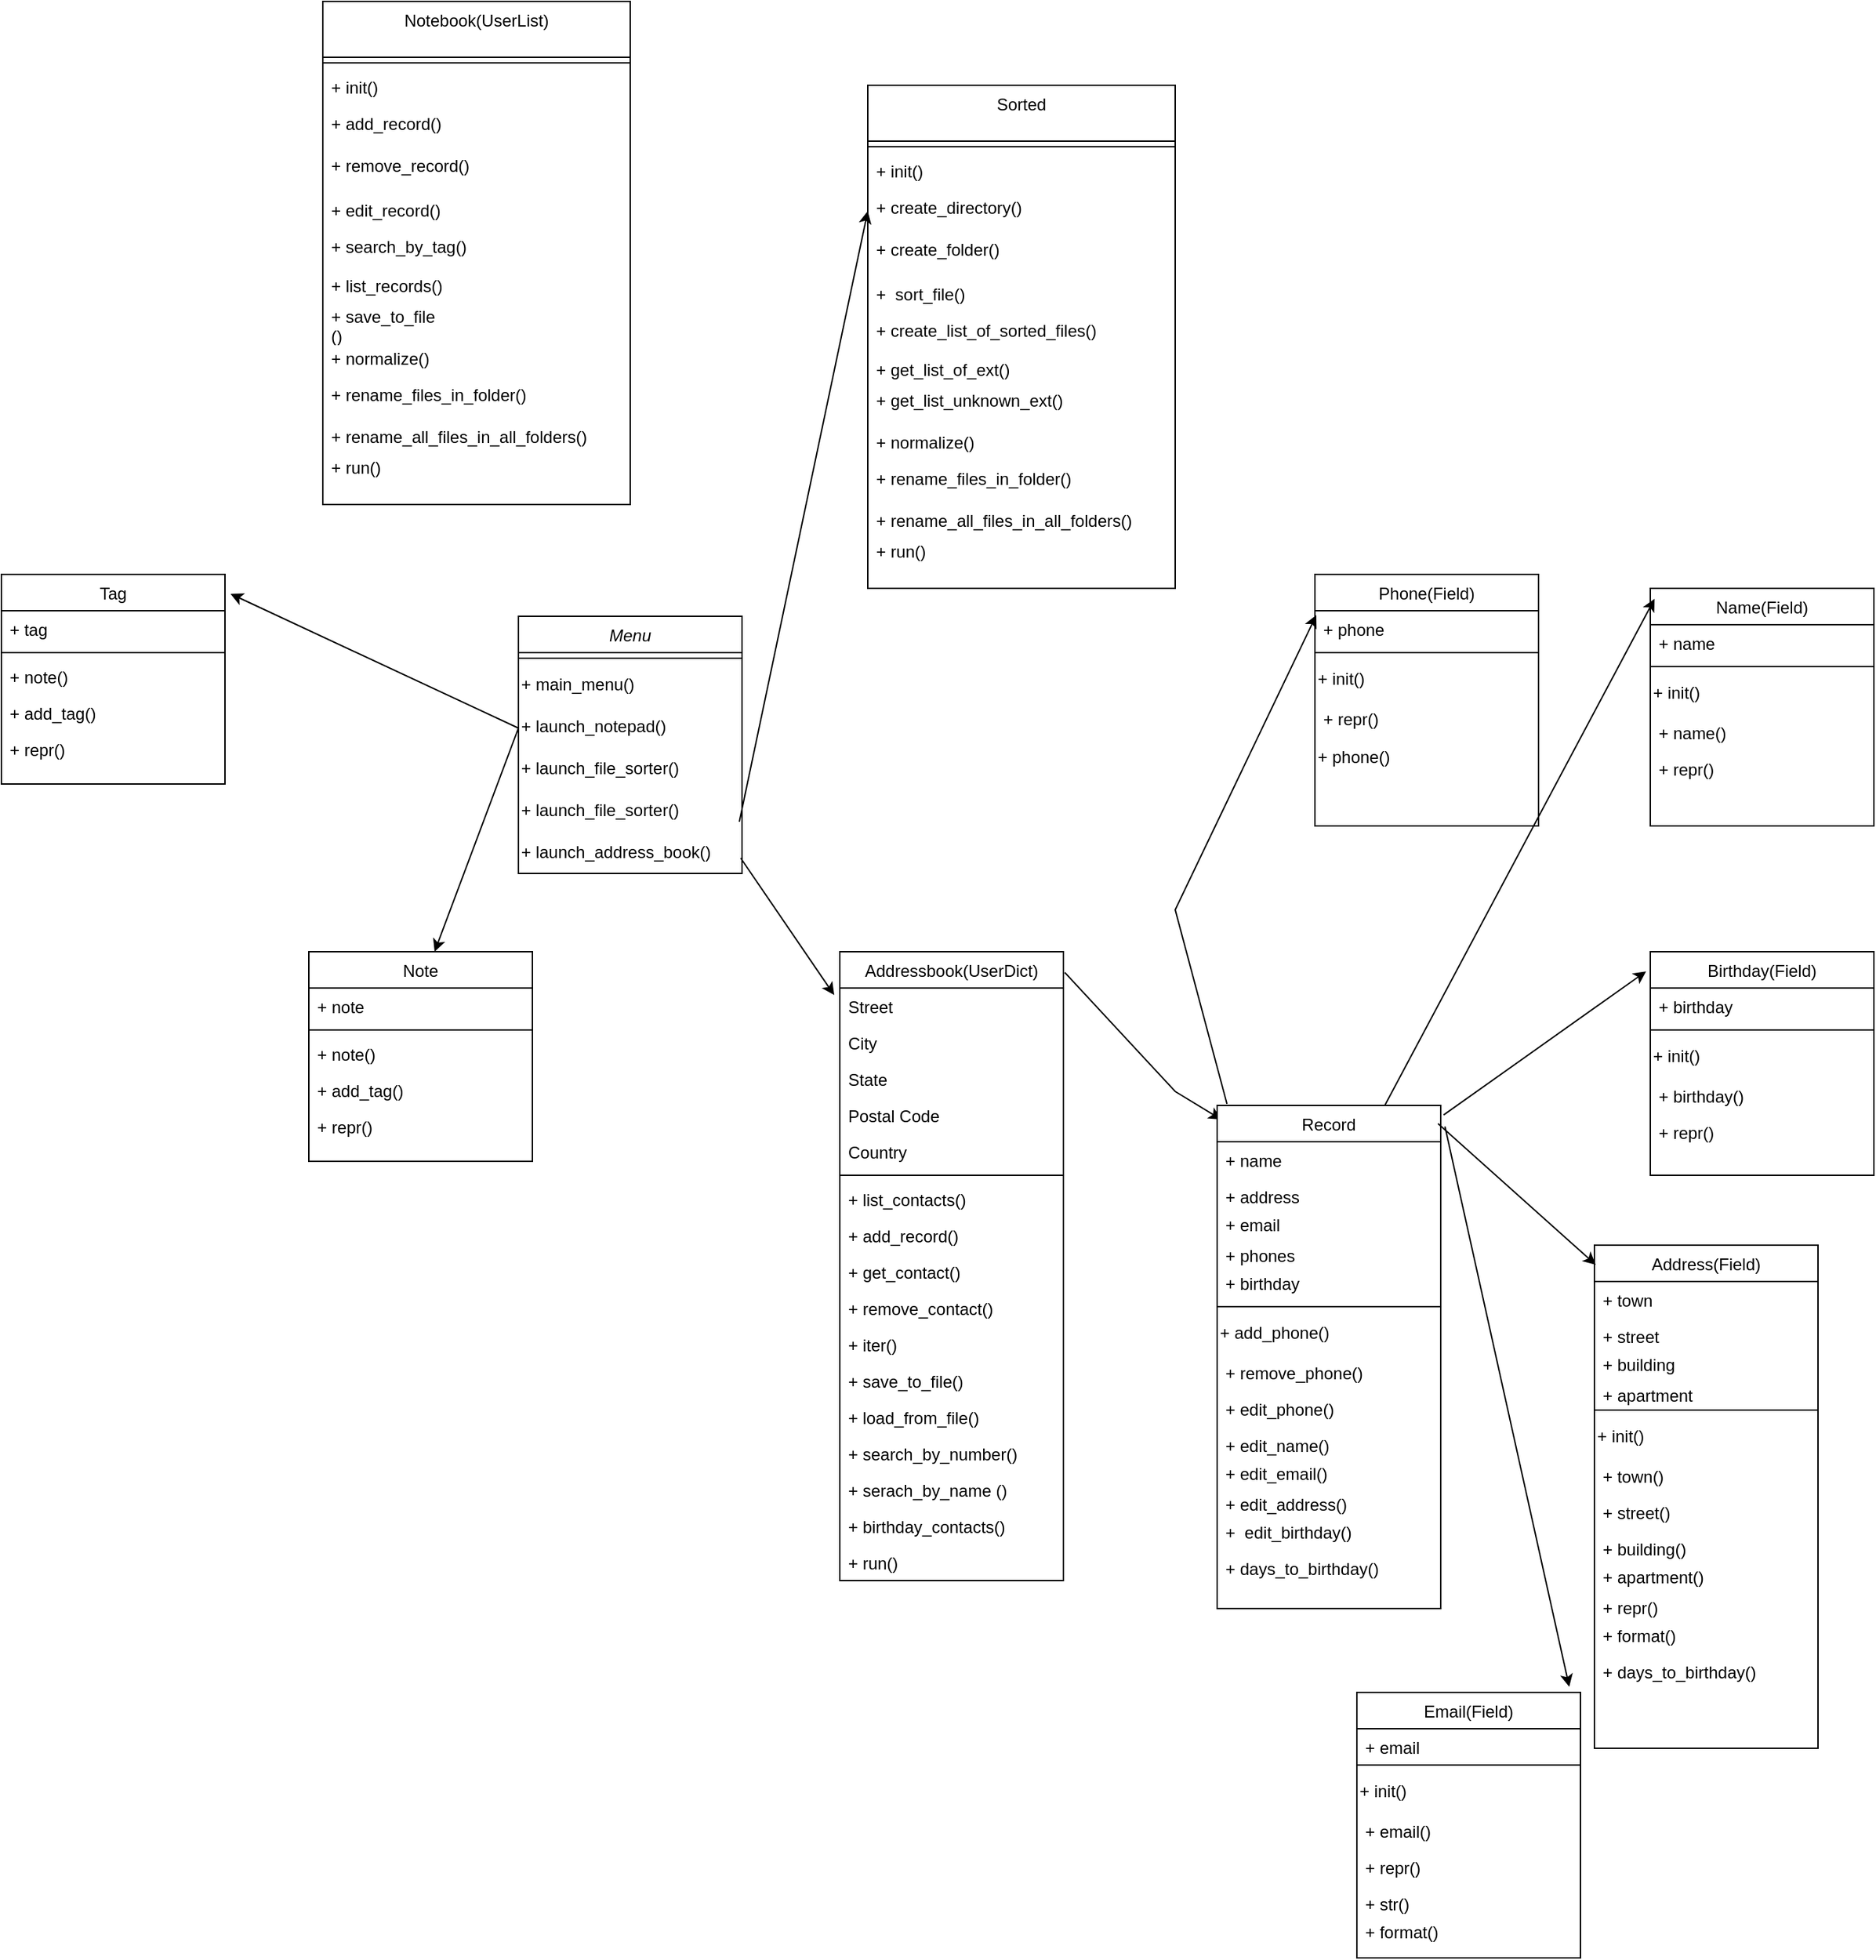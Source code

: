 <mxfile version="22.1.4" type="github">
  <diagram id="C5RBs43oDa-KdzZeNtuy" name="Page-1">
    <mxGraphModel dx="2603" dy="827" grid="1" gridSize="10" guides="1" tooltips="1" connect="1" arrows="1" fold="1" page="1" pageScale="1" pageWidth="1169" pageHeight="1654" math="0" shadow="0">
      <root>
        <mxCell id="WIyWlLk6GJQsqaUBKTNV-0" />
        <mxCell id="WIyWlLk6GJQsqaUBKTNV-1" parent="WIyWlLk6GJQsqaUBKTNV-0" />
        <mxCell id="zkfFHV4jXpPFQw0GAbJ--0" value="Menu" style="swimlane;fontStyle=2;align=center;verticalAlign=top;childLayout=stackLayout;horizontal=1;startSize=26;horizontalStack=0;resizeParent=1;resizeLast=0;collapsible=1;marginBottom=0;rounded=0;shadow=0;strokeWidth=1;" parent="WIyWlLk6GJQsqaUBKTNV-1" vertex="1">
          <mxGeometry x="-490" y="450" width="160" height="184" as="geometry">
            <mxRectangle x="230" y="140" width="160" height="26" as="alternateBounds" />
          </mxGeometry>
        </mxCell>
        <mxCell id="zkfFHV4jXpPFQw0GAbJ--4" value="" style="line;html=1;strokeWidth=1;align=left;verticalAlign=middle;spacingTop=-1;spacingLeft=3;spacingRight=3;rotatable=0;labelPosition=right;points=[];portConstraint=eastwest;" parent="zkfFHV4jXpPFQw0GAbJ--0" vertex="1">
          <mxGeometry y="26" width="160" height="8" as="geometry" />
        </mxCell>
        <mxCell id="Uabi-TmTKqP2fMyp2ywP-6" value="+ main_menu()" style="text;html=1;align=left;verticalAlign=middle;resizable=0;points=[];autosize=1;strokeColor=none;fillColor=none;" vertex="1" parent="zkfFHV4jXpPFQw0GAbJ--0">
          <mxGeometry y="34" width="160" height="30" as="geometry" />
        </mxCell>
        <mxCell id="Uabi-TmTKqP2fMyp2ywP-8" value="+ launch_notepad()" style="text;html=1;align=left;verticalAlign=middle;resizable=0;points=[];autosize=1;strokeColor=none;fillColor=none;" vertex="1" parent="zkfFHV4jXpPFQw0GAbJ--0">
          <mxGeometry y="64" width="160" height="30" as="geometry" />
        </mxCell>
        <mxCell id="Uabi-TmTKqP2fMyp2ywP-166" value="+ launch_file_sorter()" style="text;html=1;align=left;verticalAlign=middle;resizable=0;points=[];autosize=1;strokeColor=none;fillColor=none;" vertex="1" parent="zkfFHV4jXpPFQw0GAbJ--0">
          <mxGeometry y="94" width="160" height="30" as="geometry" />
        </mxCell>
        <mxCell id="Uabi-TmTKqP2fMyp2ywP-11" value="+ launch_file_sorter()" style="text;html=1;align=left;verticalAlign=middle;resizable=0;points=[];autosize=1;strokeColor=none;fillColor=none;" vertex="1" parent="zkfFHV4jXpPFQw0GAbJ--0">
          <mxGeometry y="124" width="160" height="30" as="geometry" />
        </mxCell>
        <mxCell id="Uabi-TmTKqP2fMyp2ywP-7" value="+ launch_address_book()" style="text;html=1;align=left;verticalAlign=middle;resizable=0;points=[];autosize=1;strokeColor=none;fillColor=none;" vertex="1" parent="zkfFHV4jXpPFQw0GAbJ--0">
          <mxGeometry y="154" width="160" height="30" as="geometry" />
        </mxCell>
        <mxCell id="zkfFHV4jXpPFQw0GAbJ--6" value="Note" style="swimlane;fontStyle=0;align=center;verticalAlign=top;childLayout=stackLayout;horizontal=1;startSize=26;horizontalStack=0;resizeParent=1;resizeLast=0;collapsible=1;marginBottom=0;rounded=0;shadow=0;strokeWidth=1;" parent="WIyWlLk6GJQsqaUBKTNV-1" vertex="1">
          <mxGeometry x="-640" y="690" width="160" height="150" as="geometry">
            <mxRectangle x="130" y="380" width="160" height="26" as="alternateBounds" />
          </mxGeometry>
        </mxCell>
        <mxCell id="zkfFHV4jXpPFQw0GAbJ--7" value="+ note" style="text;align=left;verticalAlign=top;spacingLeft=4;spacingRight=4;overflow=hidden;rotatable=0;points=[[0,0.5],[1,0.5]];portConstraint=eastwest;" parent="zkfFHV4jXpPFQw0GAbJ--6" vertex="1">
          <mxGeometry y="26" width="160" height="26" as="geometry" />
        </mxCell>
        <mxCell id="zkfFHV4jXpPFQw0GAbJ--9" value="" style="line;html=1;strokeWidth=1;align=left;verticalAlign=middle;spacingTop=-1;spacingLeft=3;spacingRight=3;rotatable=0;labelPosition=right;points=[];portConstraint=eastwest;" parent="zkfFHV4jXpPFQw0GAbJ--6" vertex="1">
          <mxGeometry y="52" width="160" height="8" as="geometry" />
        </mxCell>
        <mxCell id="zkfFHV4jXpPFQw0GAbJ--10" value="+ note()" style="text;align=left;verticalAlign=top;spacingLeft=4;spacingRight=4;overflow=hidden;rotatable=0;points=[[0,0.5],[1,0.5]];portConstraint=eastwest;fontStyle=0" parent="zkfFHV4jXpPFQw0GAbJ--6" vertex="1">
          <mxGeometry y="60" width="160" height="26" as="geometry" />
        </mxCell>
        <mxCell id="zkfFHV4jXpPFQw0GAbJ--11" value="+ add_tag()" style="text;align=left;verticalAlign=top;spacingLeft=4;spacingRight=4;overflow=hidden;rotatable=0;points=[[0,0.5],[1,0.5]];portConstraint=eastwest;" parent="zkfFHV4jXpPFQw0GAbJ--6" vertex="1">
          <mxGeometry y="86" width="160" height="26" as="geometry" />
        </mxCell>
        <mxCell id="Uabi-TmTKqP2fMyp2ywP-159" value="+ repr()" style="text;align=left;verticalAlign=top;spacingLeft=4;spacingRight=4;overflow=hidden;rotatable=0;points=[[0,0.5],[1,0.5]];portConstraint=eastwest;" vertex="1" parent="zkfFHV4jXpPFQw0GAbJ--6">
          <mxGeometry y="112" width="160" height="26" as="geometry" />
        </mxCell>
        <mxCell id="zkfFHV4jXpPFQw0GAbJ--13" value="Sorted" style="swimlane;fontStyle=0;align=center;verticalAlign=top;childLayout=stackLayout;horizontal=1;startSize=40;horizontalStack=0;resizeParent=1;resizeLast=0;collapsible=1;marginBottom=0;rounded=0;shadow=0;strokeWidth=1;" parent="WIyWlLk6GJQsqaUBKTNV-1" vertex="1">
          <mxGeometry x="-240" y="70" width="220" height="360" as="geometry">
            <mxRectangle x="340" y="380" width="170" height="26" as="alternateBounds" />
          </mxGeometry>
        </mxCell>
        <mxCell id="zkfFHV4jXpPFQw0GAbJ--15" value="" style="line;html=1;strokeWidth=1;align=left;verticalAlign=middle;spacingTop=-1;spacingLeft=3;spacingRight=3;rotatable=0;labelPosition=right;points=[];portConstraint=eastwest;" parent="zkfFHV4jXpPFQw0GAbJ--13" vertex="1">
          <mxGeometry y="40" width="220" height="8" as="geometry" />
        </mxCell>
        <mxCell id="Uabi-TmTKqP2fMyp2ywP-143" value="+ init()" style="text;align=left;verticalAlign=top;spacingLeft=4;spacingRight=4;overflow=hidden;rotatable=0;points=[[0,0.5],[1,0.5]];portConstraint=eastwest;" vertex="1" parent="zkfFHV4jXpPFQw0GAbJ--13">
          <mxGeometry y="48" width="220" height="26" as="geometry" />
        </mxCell>
        <mxCell id="Uabi-TmTKqP2fMyp2ywP-145" value="+ create_directory()" style="text;align=left;verticalAlign=top;spacingLeft=4;spacingRight=4;overflow=hidden;rotatable=0;points=[[0,0.5],[1,0.5]];portConstraint=eastwest;fontStyle=0" vertex="1" parent="zkfFHV4jXpPFQw0GAbJ--13">
          <mxGeometry y="74" width="220" height="30" as="geometry" />
        </mxCell>
        <mxCell id="Uabi-TmTKqP2fMyp2ywP-149" value="+ create_folder()&#xa;" style="text;align=left;verticalAlign=top;spacingLeft=4;spacingRight=4;overflow=hidden;rotatable=0;points=[[0,0.5],[1,0.5]];portConstraint=eastwest;rounded=0;shadow=0;html=0;" vertex="1" parent="zkfFHV4jXpPFQw0GAbJ--13">
          <mxGeometry y="104" width="220" height="32" as="geometry" />
        </mxCell>
        <mxCell id="Uabi-TmTKqP2fMyp2ywP-148" value="+  sort_file()" style="text;align=left;verticalAlign=top;spacingLeft=4;spacingRight=4;overflow=hidden;rotatable=0;points=[[0,0.5],[1,0.5]];portConstraint=eastwest;" vertex="1" parent="zkfFHV4jXpPFQw0GAbJ--13">
          <mxGeometry y="136" width="220" height="26" as="geometry" />
        </mxCell>
        <mxCell id="Uabi-TmTKqP2fMyp2ywP-147" value="+ create_list_of_sorted_files()" style="text;align=left;verticalAlign=top;spacingLeft=4;spacingRight=4;overflow=hidden;rotatable=0;points=[[0,0.5],[1,0.5]];portConstraint=eastwest;rounded=0;shadow=0;html=0;" vertex="1" parent="zkfFHV4jXpPFQw0GAbJ--13">
          <mxGeometry y="162" width="220" height="28" as="geometry" />
        </mxCell>
        <mxCell id="Uabi-TmTKqP2fMyp2ywP-146" value="+ get_list_of_ext()" style="text;align=left;verticalAlign=top;spacingLeft=4;spacingRight=4;overflow=hidden;rotatable=0;points=[[0,0.5],[1,0.5]];portConstraint=eastwest;fontStyle=0" vertex="1" parent="zkfFHV4jXpPFQw0GAbJ--13">
          <mxGeometry y="190" width="220" height="22" as="geometry" />
        </mxCell>
        <mxCell id="Uabi-TmTKqP2fMyp2ywP-144" value="+ get_list_unknown_ext()" style="text;align=left;verticalAlign=top;spacingLeft=4;spacingRight=4;overflow=hidden;rotatable=0;points=[[0,0.5],[1,0.5]];portConstraint=eastwest;fontStyle=0" vertex="1" parent="zkfFHV4jXpPFQw0GAbJ--13">
          <mxGeometry y="212" width="220" height="30" as="geometry" />
        </mxCell>
        <mxCell id="Uabi-TmTKqP2fMyp2ywP-152" value="+ normalize()" style="text;align=left;verticalAlign=top;spacingLeft=4;spacingRight=4;overflow=hidden;rotatable=0;points=[[0,0.5],[1,0.5]];portConstraint=eastwest;" vertex="1" parent="zkfFHV4jXpPFQw0GAbJ--13">
          <mxGeometry y="242" width="220" height="26" as="geometry" />
        </mxCell>
        <mxCell id="Uabi-TmTKqP2fMyp2ywP-153" value="+ rename_files_in_folder()" style="text;align=left;verticalAlign=top;spacingLeft=4;spacingRight=4;overflow=hidden;rotatable=0;points=[[0,0.5],[1,0.5]];portConstraint=eastwest;fontStyle=0" vertex="1" parent="zkfFHV4jXpPFQw0GAbJ--13">
          <mxGeometry y="268" width="220" height="30" as="geometry" />
        </mxCell>
        <mxCell id="Uabi-TmTKqP2fMyp2ywP-157" value="+ rename_all_files_in_all_folders()" style="text;align=left;verticalAlign=top;spacingLeft=4;spacingRight=4;overflow=hidden;rotatable=0;points=[[0,0.5],[1,0.5]];portConstraint=eastwest;fontStyle=0" vertex="1" parent="zkfFHV4jXpPFQw0GAbJ--13">
          <mxGeometry y="298" width="220" height="22" as="geometry" />
        </mxCell>
        <mxCell id="Uabi-TmTKqP2fMyp2ywP-156" value="+ run()" style="text;align=left;verticalAlign=top;spacingLeft=4;spacingRight=4;overflow=hidden;rotatable=0;points=[[0,0.5],[1,0.5]];portConstraint=eastwest;rounded=0;shadow=0;html=0;" vertex="1" parent="zkfFHV4jXpPFQw0GAbJ--13">
          <mxGeometry y="320" width="220" height="32" as="geometry" />
        </mxCell>
        <mxCell id="zkfFHV4jXpPFQw0GAbJ--17" value="Addressbook(UserDict)" style="swimlane;fontStyle=0;align=center;verticalAlign=top;childLayout=stackLayout;horizontal=1;startSize=26;horizontalStack=0;resizeParent=1;resizeLast=0;collapsible=1;marginBottom=0;rounded=0;shadow=0;strokeWidth=1;" parent="WIyWlLk6GJQsqaUBKTNV-1" vertex="1">
          <mxGeometry x="-260" y="690" width="160" height="450" as="geometry">
            <mxRectangle x="550" y="140" width="160" height="26" as="alternateBounds" />
          </mxGeometry>
        </mxCell>
        <mxCell id="zkfFHV4jXpPFQw0GAbJ--18" value="Street" style="text;align=left;verticalAlign=top;spacingLeft=4;spacingRight=4;overflow=hidden;rotatable=0;points=[[0,0.5],[1,0.5]];portConstraint=eastwest;" parent="zkfFHV4jXpPFQw0GAbJ--17" vertex="1">
          <mxGeometry y="26" width="160" height="26" as="geometry" />
        </mxCell>
        <mxCell id="zkfFHV4jXpPFQw0GAbJ--19" value="City" style="text;align=left;verticalAlign=top;spacingLeft=4;spacingRight=4;overflow=hidden;rotatable=0;points=[[0,0.5],[1,0.5]];portConstraint=eastwest;rounded=0;shadow=0;html=0;" parent="zkfFHV4jXpPFQw0GAbJ--17" vertex="1">
          <mxGeometry y="52" width="160" height="26" as="geometry" />
        </mxCell>
        <mxCell id="zkfFHV4jXpPFQw0GAbJ--20" value="State" style="text;align=left;verticalAlign=top;spacingLeft=4;spacingRight=4;overflow=hidden;rotatable=0;points=[[0,0.5],[1,0.5]];portConstraint=eastwest;rounded=0;shadow=0;html=0;" parent="zkfFHV4jXpPFQw0GAbJ--17" vertex="1">
          <mxGeometry y="78" width="160" height="26" as="geometry" />
        </mxCell>
        <mxCell id="zkfFHV4jXpPFQw0GAbJ--21" value="Postal Code" style="text;align=left;verticalAlign=top;spacingLeft=4;spacingRight=4;overflow=hidden;rotatable=0;points=[[0,0.5],[1,0.5]];portConstraint=eastwest;rounded=0;shadow=0;html=0;" parent="zkfFHV4jXpPFQw0GAbJ--17" vertex="1">
          <mxGeometry y="104" width="160" height="26" as="geometry" />
        </mxCell>
        <mxCell id="zkfFHV4jXpPFQw0GAbJ--22" value="Country" style="text;align=left;verticalAlign=top;spacingLeft=4;spacingRight=4;overflow=hidden;rotatable=0;points=[[0,0.5],[1,0.5]];portConstraint=eastwest;rounded=0;shadow=0;html=0;" parent="zkfFHV4jXpPFQw0GAbJ--17" vertex="1">
          <mxGeometry y="130" width="160" height="26" as="geometry" />
        </mxCell>
        <mxCell id="zkfFHV4jXpPFQw0GAbJ--23" value="" style="line;html=1;strokeWidth=1;align=left;verticalAlign=middle;spacingTop=-1;spacingLeft=3;spacingRight=3;rotatable=0;labelPosition=right;points=[];portConstraint=eastwest;" parent="zkfFHV4jXpPFQw0GAbJ--17" vertex="1">
          <mxGeometry y="156" width="160" height="8" as="geometry" />
        </mxCell>
        <mxCell id="zkfFHV4jXpPFQw0GAbJ--24" value="+ list_contacts()" style="text;align=left;verticalAlign=top;spacingLeft=4;spacingRight=4;overflow=hidden;rotatable=0;points=[[0,0.5],[1,0.5]];portConstraint=eastwest;" parent="zkfFHV4jXpPFQw0GAbJ--17" vertex="1">
          <mxGeometry y="164" width="160" height="26" as="geometry" />
        </mxCell>
        <mxCell id="zkfFHV4jXpPFQw0GAbJ--25" value="+ add_record()" style="text;align=left;verticalAlign=top;spacingLeft=4;spacingRight=4;overflow=hidden;rotatable=0;points=[[0,0.5],[1,0.5]];portConstraint=eastwest;" parent="zkfFHV4jXpPFQw0GAbJ--17" vertex="1">
          <mxGeometry y="190" width="160" height="26" as="geometry" />
        </mxCell>
        <mxCell id="Uabi-TmTKqP2fMyp2ywP-50" value="+ get_contact()" style="text;align=left;verticalAlign=top;spacingLeft=4;spacingRight=4;overflow=hidden;rotatable=0;points=[[0,0.5],[1,0.5]];portConstraint=eastwest;rounded=0;shadow=0;html=0;" vertex="1" parent="zkfFHV4jXpPFQw0GAbJ--17">
          <mxGeometry y="216" width="160" height="26" as="geometry" />
        </mxCell>
        <mxCell id="Uabi-TmTKqP2fMyp2ywP-51" value="+ remove_contact()" style="text;align=left;verticalAlign=top;spacingLeft=4;spacingRight=4;overflow=hidden;rotatable=0;points=[[0,0.5],[1,0.5]];portConstraint=eastwest;rounded=0;shadow=0;html=0;" vertex="1" parent="zkfFHV4jXpPFQw0GAbJ--17">
          <mxGeometry y="242" width="160" height="26" as="geometry" />
        </mxCell>
        <mxCell id="Uabi-TmTKqP2fMyp2ywP-53" value="+ iter()" style="text;align=left;verticalAlign=top;spacingLeft=4;spacingRight=4;overflow=hidden;rotatable=0;points=[[0,0.5],[1,0.5]];portConstraint=eastwest;rounded=0;shadow=0;html=0;" vertex="1" parent="zkfFHV4jXpPFQw0GAbJ--17">
          <mxGeometry y="268" width="160" height="26" as="geometry" />
        </mxCell>
        <mxCell id="Uabi-TmTKqP2fMyp2ywP-52" value="+ save_to_file()" style="text;align=left;verticalAlign=top;spacingLeft=4;spacingRight=4;overflow=hidden;rotatable=0;points=[[0,0.5],[1,0.5]];portConstraint=eastwest;rounded=0;shadow=0;html=0;" vertex="1" parent="zkfFHV4jXpPFQw0GAbJ--17">
          <mxGeometry y="294" width="160" height="26" as="geometry" />
        </mxCell>
        <mxCell id="Uabi-TmTKqP2fMyp2ywP-54" value="+ load_from_file()" style="text;align=left;verticalAlign=top;spacingLeft=4;spacingRight=4;overflow=hidden;rotatable=0;points=[[0,0.5],[1,0.5]];portConstraint=eastwest;" vertex="1" parent="zkfFHV4jXpPFQw0GAbJ--17">
          <mxGeometry y="320" width="160" height="26" as="geometry" />
        </mxCell>
        <mxCell id="Uabi-TmTKqP2fMyp2ywP-59" value="+ search_by_number()" style="text;align=left;verticalAlign=top;spacingLeft=4;spacingRight=4;overflow=hidden;rotatable=0;points=[[0,0.5],[1,0.5]];portConstraint=eastwest;rounded=0;shadow=0;html=0;" vertex="1" parent="zkfFHV4jXpPFQw0GAbJ--17">
          <mxGeometry y="346" width="160" height="26" as="geometry" />
        </mxCell>
        <mxCell id="Uabi-TmTKqP2fMyp2ywP-58" value="+ serach_by_name ()" style="text;align=left;verticalAlign=top;spacingLeft=4;spacingRight=4;overflow=hidden;rotatable=0;points=[[0,0.5],[1,0.5]];portConstraint=eastwest;rounded=0;shadow=0;html=0;" vertex="1" parent="zkfFHV4jXpPFQw0GAbJ--17">
          <mxGeometry y="372" width="160" height="26" as="geometry" />
        </mxCell>
        <mxCell id="Uabi-TmTKqP2fMyp2ywP-57" value="+ birthday_contacts()" style="text;align=left;verticalAlign=top;spacingLeft=4;spacingRight=4;overflow=hidden;rotatable=0;points=[[0,0.5],[1,0.5]];portConstraint=eastwest;rounded=0;shadow=0;html=0;" vertex="1" parent="zkfFHV4jXpPFQw0GAbJ--17">
          <mxGeometry y="398" width="160" height="26" as="geometry" />
        </mxCell>
        <mxCell id="Uabi-TmTKqP2fMyp2ywP-56" value="+ run()" style="text;align=left;verticalAlign=top;spacingLeft=4;spacingRight=4;overflow=hidden;rotatable=0;points=[[0,0.5],[1,0.5]];portConstraint=eastwest;rounded=0;shadow=0;html=0;" vertex="1" parent="zkfFHV4jXpPFQw0GAbJ--17">
          <mxGeometry y="424" width="160" height="26" as="geometry" />
        </mxCell>
        <mxCell id="Uabi-TmTKqP2fMyp2ywP-1" value="" style="endArrow=classic;html=1;rounded=0;entryX=0.25;entryY=0;entryDx=0;entryDy=0;" edge="1" parent="WIyWlLk6GJQsqaUBKTNV-1">
          <mxGeometry width="50" height="50" relative="1" as="geometry">
            <mxPoint x="-490" y="530" as="sourcePoint" />
            <mxPoint x="-550" y="690" as="targetPoint" />
          </mxGeometry>
        </mxCell>
        <mxCell id="Uabi-TmTKqP2fMyp2ywP-3" value="" style="endArrow=classic;html=1;rounded=0;entryX=0;entryY=0.25;entryDx=0;entryDy=0;exitX=0.988;exitY=0.767;exitDx=0;exitDy=0;exitPerimeter=0;" edge="1" parent="WIyWlLk6GJQsqaUBKTNV-1" source="Uabi-TmTKqP2fMyp2ywP-11" target="zkfFHV4jXpPFQw0GAbJ--13">
          <mxGeometry width="50" height="50" relative="1" as="geometry">
            <mxPoint x="-220" y="700" as="sourcePoint" />
            <mxPoint x="-130" y="810" as="targetPoint" />
          </mxGeometry>
        </mxCell>
        <mxCell id="Uabi-TmTKqP2fMyp2ywP-4" value="" style="endArrow=classic;html=1;rounded=0;entryX=-0.025;entryY=0.069;entryDx=0;entryDy=0;entryPerimeter=0;exitX=0.994;exitY=0.633;exitDx=0;exitDy=0;exitPerimeter=0;" edge="1" parent="WIyWlLk6GJQsqaUBKTNV-1" source="Uabi-TmTKqP2fMyp2ywP-7" target="zkfFHV4jXpPFQw0GAbJ--17">
          <mxGeometry width="50" height="50" relative="1" as="geometry">
            <mxPoint x="-340" y="530" as="sourcePoint" />
            <mxPoint x="-60" y="611" as="targetPoint" />
          </mxGeometry>
        </mxCell>
        <mxCell id="Uabi-TmTKqP2fMyp2ywP-12" value="" style="endArrow=classic;html=1;rounded=0;exitX=1.006;exitY=0.033;exitDx=0;exitDy=0;exitPerimeter=0;entryX=0.019;entryY=0.028;entryDx=0;entryDy=0;entryPerimeter=0;" edge="1" parent="WIyWlLk6GJQsqaUBKTNV-1" source="zkfFHV4jXpPFQw0GAbJ--17" target="Uabi-TmTKqP2fMyp2ywP-13">
          <mxGeometry width="50" height="50" relative="1" as="geometry">
            <mxPoint x="-100" y="810" as="sourcePoint" />
            <mxPoint x="-10" y="810" as="targetPoint" />
            <Array as="points">
              <mxPoint x="-20" y="790" />
            </Array>
          </mxGeometry>
        </mxCell>
        <mxCell id="Uabi-TmTKqP2fMyp2ywP-13" value="Record" style="swimlane;fontStyle=0;align=center;verticalAlign=top;childLayout=stackLayout;horizontal=1;startSize=26;horizontalStack=0;resizeParent=1;resizeLast=0;collapsible=1;marginBottom=0;rounded=0;shadow=0;strokeWidth=1;" vertex="1" parent="WIyWlLk6GJQsqaUBKTNV-1">
          <mxGeometry x="10" y="800" width="160" height="360" as="geometry">
            <mxRectangle x="130" y="380" width="160" height="26" as="alternateBounds" />
          </mxGeometry>
        </mxCell>
        <mxCell id="Uabi-TmTKqP2fMyp2ywP-14" value="+ name" style="text;align=left;verticalAlign=top;spacingLeft=4;spacingRight=4;overflow=hidden;rotatable=0;points=[[0,0.5],[1,0.5]];portConstraint=eastwest;" vertex="1" parent="Uabi-TmTKqP2fMyp2ywP-13">
          <mxGeometry y="26" width="160" height="26" as="geometry" />
        </mxCell>
        <mxCell id="Uabi-TmTKqP2fMyp2ywP-15" value="+ address&#xa;" style="text;align=left;verticalAlign=top;spacingLeft=4;spacingRight=4;overflow=hidden;rotatable=0;points=[[0,0.5],[1,0.5]];portConstraint=eastwest;rounded=0;shadow=0;html=0;" vertex="1" parent="Uabi-TmTKqP2fMyp2ywP-13">
          <mxGeometry y="52" width="160" height="20" as="geometry" />
        </mxCell>
        <mxCell id="Uabi-TmTKqP2fMyp2ywP-17" value="+ email" style="text;align=left;verticalAlign=top;spacingLeft=4;spacingRight=4;overflow=hidden;rotatable=0;points=[[0,0.5],[1,0.5]];portConstraint=eastwest;fontStyle=0" vertex="1" parent="Uabi-TmTKqP2fMyp2ywP-13">
          <mxGeometry y="72" width="160" height="22" as="geometry" />
        </mxCell>
        <mxCell id="Uabi-TmTKqP2fMyp2ywP-20" value="+ phones" style="text;align=left;verticalAlign=top;spacingLeft=4;spacingRight=4;overflow=hidden;rotatable=0;points=[[0,0.5],[1,0.5]];portConstraint=eastwest;fontStyle=0" vertex="1" parent="Uabi-TmTKqP2fMyp2ywP-13">
          <mxGeometry y="94" width="160" height="20" as="geometry" />
        </mxCell>
        <mxCell id="Uabi-TmTKqP2fMyp2ywP-28" value="+ birthday" style="text;align=left;verticalAlign=top;spacingLeft=4;spacingRight=4;overflow=hidden;rotatable=0;points=[[0,0.5],[1,0.5]];portConstraint=eastwest;fontStyle=0" vertex="1" parent="Uabi-TmTKqP2fMyp2ywP-13">
          <mxGeometry y="114" width="160" height="26" as="geometry" />
        </mxCell>
        <mxCell id="Uabi-TmTKqP2fMyp2ywP-16" value="" style="line;html=1;strokeWidth=1;align=left;verticalAlign=middle;spacingTop=-1;spacingLeft=3;spacingRight=3;rotatable=0;labelPosition=right;points=[];portConstraint=eastwest;" vertex="1" parent="Uabi-TmTKqP2fMyp2ywP-13">
          <mxGeometry y="140" width="160" height="8" as="geometry" />
        </mxCell>
        <mxCell id="Uabi-TmTKqP2fMyp2ywP-29" value="+ add_phone()" style="text;html=1;align=left;verticalAlign=middle;resizable=0;points=[];autosize=1;strokeColor=none;fillColor=none;" vertex="1" parent="Uabi-TmTKqP2fMyp2ywP-13">
          <mxGeometry y="148" width="160" height="30" as="geometry" />
        </mxCell>
        <mxCell id="Uabi-TmTKqP2fMyp2ywP-41" value="+ remove_phone()" style="text;align=left;verticalAlign=top;spacingLeft=4;spacingRight=4;overflow=hidden;rotatable=0;points=[[0,0.5],[1,0.5]];portConstraint=eastwest;" vertex="1" parent="Uabi-TmTKqP2fMyp2ywP-13">
          <mxGeometry y="178" width="160" height="26" as="geometry" />
        </mxCell>
        <mxCell id="Uabi-TmTKqP2fMyp2ywP-45" value="+ edit_phone()" style="text;align=left;verticalAlign=top;spacingLeft=4;spacingRight=4;overflow=hidden;rotatable=0;points=[[0,0.5],[1,0.5]];portConstraint=eastwest;fontStyle=0" vertex="1" parent="Uabi-TmTKqP2fMyp2ywP-13">
          <mxGeometry y="204" width="160" height="26" as="geometry" />
        </mxCell>
        <mxCell id="Uabi-TmTKqP2fMyp2ywP-44" value="+ edit_name()" style="text;align=left;verticalAlign=top;spacingLeft=4;spacingRight=4;overflow=hidden;rotatable=0;points=[[0,0.5],[1,0.5]];portConstraint=eastwest;fontStyle=0" vertex="1" parent="Uabi-TmTKqP2fMyp2ywP-13">
          <mxGeometry y="230" width="160" height="20" as="geometry" />
        </mxCell>
        <mxCell id="Uabi-TmTKqP2fMyp2ywP-43" value="+ edit_email()" style="text;align=left;verticalAlign=top;spacingLeft=4;spacingRight=4;overflow=hidden;rotatable=0;points=[[0,0.5],[1,0.5]];portConstraint=eastwest;fontStyle=0" vertex="1" parent="Uabi-TmTKqP2fMyp2ywP-13">
          <mxGeometry y="250" width="160" height="22" as="geometry" />
        </mxCell>
        <mxCell id="Uabi-TmTKqP2fMyp2ywP-42" value="+ edit_address()" style="text;align=left;verticalAlign=top;spacingLeft=4;spacingRight=4;overflow=hidden;rotatable=0;points=[[0,0.5],[1,0.5]];portConstraint=eastwest;rounded=0;shadow=0;html=0;" vertex="1" parent="Uabi-TmTKqP2fMyp2ywP-13">
          <mxGeometry y="272" width="160" height="20" as="geometry" />
        </mxCell>
        <mxCell id="Uabi-TmTKqP2fMyp2ywP-46" value="+  edit_birthday()" style="text;align=left;verticalAlign=top;spacingLeft=4;spacingRight=4;overflow=hidden;rotatable=0;points=[[0,0.5],[1,0.5]];portConstraint=eastwest;" vertex="1" parent="Uabi-TmTKqP2fMyp2ywP-13">
          <mxGeometry y="292" width="160" height="26" as="geometry" />
        </mxCell>
        <mxCell id="Uabi-TmTKqP2fMyp2ywP-47" value="+ days_to_birthday()&#xa;" style="text;align=left;verticalAlign=top;spacingLeft=4;spacingRight=4;overflow=hidden;rotatable=0;points=[[0,0.5],[1,0.5]];portConstraint=eastwest;rounded=0;shadow=0;html=0;" vertex="1" parent="Uabi-TmTKqP2fMyp2ywP-13">
          <mxGeometry y="318" width="160" height="32" as="geometry" />
        </mxCell>
        <mxCell id="Uabi-TmTKqP2fMyp2ywP-60" value="Phone(Field)" style="swimlane;fontStyle=0;align=center;verticalAlign=top;childLayout=stackLayout;horizontal=1;startSize=26;horizontalStack=0;resizeParent=1;resizeLast=0;collapsible=1;marginBottom=0;rounded=0;shadow=0;strokeWidth=1;" vertex="1" parent="WIyWlLk6GJQsqaUBKTNV-1">
          <mxGeometry x="80" y="420" width="160" height="180" as="geometry">
            <mxRectangle x="130" y="380" width="160" height="26" as="alternateBounds" />
          </mxGeometry>
        </mxCell>
        <mxCell id="Uabi-TmTKqP2fMyp2ywP-61" value="+ phone" style="text;align=left;verticalAlign=top;spacingLeft=4;spacingRight=4;overflow=hidden;rotatable=0;points=[[0,0.5],[1,0.5]];portConstraint=eastwest;" vertex="1" parent="Uabi-TmTKqP2fMyp2ywP-60">
          <mxGeometry y="26" width="160" height="26" as="geometry" />
        </mxCell>
        <mxCell id="Uabi-TmTKqP2fMyp2ywP-66" value="" style="line;html=1;strokeWidth=1;align=left;verticalAlign=middle;spacingTop=-1;spacingLeft=3;spacingRight=3;rotatable=0;labelPosition=right;points=[];portConstraint=eastwest;" vertex="1" parent="Uabi-TmTKqP2fMyp2ywP-60">
          <mxGeometry y="52" width="160" height="8" as="geometry" />
        </mxCell>
        <mxCell id="Uabi-TmTKqP2fMyp2ywP-67" value="+ init()" style="text;html=1;align=left;verticalAlign=middle;resizable=0;points=[];autosize=1;strokeColor=none;fillColor=none;" vertex="1" parent="Uabi-TmTKqP2fMyp2ywP-60">
          <mxGeometry y="60" width="160" height="30" as="geometry" />
        </mxCell>
        <mxCell id="Uabi-TmTKqP2fMyp2ywP-69" value="+ repr()" style="text;align=left;verticalAlign=top;spacingLeft=4;spacingRight=4;overflow=hidden;rotatable=0;points=[[0,0.5],[1,0.5]];portConstraint=eastwest;fontStyle=0" vertex="1" parent="Uabi-TmTKqP2fMyp2ywP-60">
          <mxGeometry y="90" width="160" height="26" as="geometry" />
        </mxCell>
        <mxCell id="Uabi-TmTKqP2fMyp2ywP-137" value="+ phone()" style="text;html=1;align=left;verticalAlign=middle;resizable=0;points=[];autosize=1;strokeColor=none;fillColor=none;" vertex="1" parent="Uabi-TmTKqP2fMyp2ywP-60">
          <mxGeometry y="116" width="160" height="30" as="geometry" />
        </mxCell>
        <mxCell id="Uabi-TmTKqP2fMyp2ywP-75" value="Birthday(Field)" style="swimlane;fontStyle=0;align=center;verticalAlign=top;childLayout=stackLayout;horizontal=1;startSize=26;horizontalStack=0;resizeParent=1;resizeLast=0;collapsible=1;marginBottom=0;rounded=0;shadow=0;strokeWidth=1;" vertex="1" parent="WIyWlLk6GJQsqaUBKTNV-1">
          <mxGeometry x="320" y="690" width="160" height="160" as="geometry">
            <mxRectangle x="130" y="380" width="160" height="26" as="alternateBounds" />
          </mxGeometry>
        </mxCell>
        <mxCell id="Uabi-TmTKqP2fMyp2ywP-76" value="+ birthday" style="text;align=left;verticalAlign=top;spacingLeft=4;spacingRight=4;overflow=hidden;rotatable=0;points=[[0,0.5],[1,0.5]];portConstraint=eastwest;" vertex="1" parent="Uabi-TmTKqP2fMyp2ywP-75">
          <mxGeometry y="26" width="160" height="26" as="geometry" />
        </mxCell>
        <mxCell id="Uabi-TmTKqP2fMyp2ywP-81" value="" style="line;html=1;strokeWidth=1;align=left;verticalAlign=middle;spacingTop=-1;spacingLeft=3;spacingRight=3;rotatable=0;labelPosition=right;points=[];portConstraint=eastwest;" vertex="1" parent="Uabi-TmTKqP2fMyp2ywP-75">
          <mxGeometry y="52" width="160" height="8" as="geometry" />
        </mxCell>
        <mxCell id="Uabi-TmTKqP2fMyp2ywP-82" value="+ init()" style="text;html=1;align=left;verticalAlign=middle;resizable=0;points=[];autosize=1;strokeColor=none;fillColor=none;" vertex="1" parent="Uabi-TmTKqP2fMyp2ywP-75">
          <mxGeometry y="60" width="160" height="30" as="geometry" />
        </mxCell>
        <mxCell id="Uabi-TmTKqP2fMyp2ywP-83" value="+ birthday()" style="text;align=left;verticalAlign=top;spacingLeft=4;spacingRight=4;overflow=hidden;rotatable=0;points=[[0,0.5],[1,0.5]];portConstraint=eastwest;" vertex="1" parent="Uabi-TmTKqP2fMyp2ywP-75">
          <mxGeometry y="90" width="160" height="26" as="geometry" />
        </mxCell>
        <mxCell id="Uabi-TmTKqP2fMyp2ywP-84" value="+ repr()" style="text;align=left;verticalAlign=top;spacingLeft=4;spacingRight=4;overflow=hidden;rotatable=0;points=[[0,0.5],[1,0.5]];portConstraint=eastwest;fontStyle=0" vertex="1" parent="Uabi-TmTKqP2fMyp2ywP-75">
          <mxGeometry y="116" width="160" height="26" as="geometry" />
        </mxCell>
        <mxCell id="Uabi-TmTKqP2fMyp2ywP-90" value="Email(Field)" style="swimlane;fontStyle=0;align=center;verticalAlign=top;childLayout=stackLayout;horizontal=1;startSize=26;horizontalStack=0;resizeParent=1;resizeLast=0;collapsible=1;marginBottom=0;rounded=0;shadow=0;strokeWidth=1;" vertex="1" parent="WIyWlLk6GJQsqaUBKTNV-1">
          <mxGeometry x="110" y="1220" width="160" height="190" as="geometry">
            <mxRectangle x="130" y="380" width="160" height="26" as="alternateBounds" />
          </mxGeometry>
        </mxCell>
        <mxCell id="Uabi-TmTKqP2fMyp2ywP-93" value="+ email" style="text;align=left;verticalAlign=top;spacingLeft=4;spacingRight=4;overflow=hidden;rotatable=0;points=[[0,0.5],[1,0.5]];portConstraint=eastwest;fontStyle=0" vertex="1" parent="Uabi-TmTKqP2fMyp2ywP-90">
          <mxGeometry y="26" width="160" height="22" as="geometry" />
        </mxCell>
        <mxCell id="Uabi-TmTKqP2fMyp2ywP-96" value="" style="line;html=1;strokeWidth=1;align=left;verticalAlign=middle;spacingTop=-1;spacingLeft=3;spacingRight=3;rotatable=0;labelPosition=right;points=[];portConstraint=eastwest;" vertex="1" parent="Uabi-TmTKqP2fMyp2ywP-90">
          <mxGeometry y="48" width="160" height="8" as="geometry" />
        </mxCell>
        <mxCell id="Uabi-TmTKqP2fMyp2ywP-97" value="+ init()" style="text;html=1;align=left;verticalAlign=middle;resizable=0;points=[];autosize=1;strokeColor=none;fillColor=none;" vertex="1" parent="Uabi-TmTKqP2fMyp2ywP-90">
          <mxGeometry y="56" width="160" height="30" as="geometry" />
        </mxCell>
        <mxCell id="Uabi-TmTKqP2fMyp2ywP-98" value="+ email()" style="text;align=left;verticalAlign=top;spacingLeft=4;spacingRight=4;overflow=hidden;rotatable=0;points=[[0,0.5],[1,0.5]];portConstraint=eastwest;" vertex="1" parent="Uabi-TmTKqP2fMyp2ywP-90">
          <mxGeometry y="86" width="160" height="26" as="geometry" />
        </mxCell>
        <mxCell id="Uabi-TmTKqP2fMyp2ywP-99" value="+ repr()" style="text;align=left;verticalAlign=top;spacingLeft=4;spacingRight=4;overflow=hidden;rotatable=0;points=[[0,0.5],[1,0.5]];portConstraint=eastwest;fontStyle=0" vertex="1" parent="Uabi-TmTKqP2fMyp2ywP-90">
          <mxGeometry y="112" width="160" height="26" as="geometry" />
        </mxCell>
        <mxCell id="Uabi-TmTKqP2fMyp2ywP-100" value="+ str()" style="text;align=left;verticalAlign=top;spacingLeft=4;spacingRight=4;overflow=hidden;rotatable=0;points=[[0,0.5],[1,0.5]];portConstraint=eastwest;fontStyle=0" vertex="1" parent="Uabi-TmTKqP2fMyp2ywP-90">
          <mxGeometry y="138" width="160" height="20" as="geometry" />
        </mxCell>
        <mxCell id="Uabi-TmTKqP2fMyp2ywP-101" value="+ format()" style="text;align=left;verticalAlign=top;spacingLeft=4;spacingRight=4;overflow=hidden;rotatable=0;points=[[0,0.5],[1,0.5]];portConstraint=eastwest;fontStyle=0" vertex="1" parent="Uabi-TmTKqP2fMyp2ywP-90">
          <mxGeometry y="158" width="160" height="22" as="geometry" />
        </mxCell>
        <mxCell id="Uabi-TmTKqP2fMyp2ywP-105" value="Name(Field)" style="swimlane;fontStyle=0;align=center;verticalAlign=top;childLayout=stackLayout;horizontal=1;startSize=26;horizontalStack=0;resizeParent=1;resizeLast=0;collapsible=1;marginBottom=0;rounded=0;shadow=0;strokeWidth=1;" vertex="1" parent="WIyWlLk6GJQsqaUBKTNV-1">
          <mxGeometry x="320" y="430" width="160" height="170" as="geometry">
            <mxRectangle x="130" y="380" width="160" height="26" as="alternateBounds" />
          </mxGeometry>
        </mxCell>
        <mxCell id="Uabi-TmTKqP2fMyp2ywP-106" value="+ name" style="text;align=left;verticalAlign=top;spacingLeft=4;spacingRight=4;overflow=hidden;rotatable=0;points=[[0,0.5],[1,0.5]];portConstraint=eastwest;" vertex="1" parent="Uabi-TmTKqP2fMyp2ywP-105">
          <mxGeometry y="26" width="160" height="26" as="geometry" />
        </mxCell>
        <mxCell id="Uabi-TmTKqP2fMyp2ywP-111" value="" style="line;html=1;strokeWidth=1;align=left;verticalAlign=middle;spacingTop=-1;spacingLeft=3;spacingRight=3;rotatable=0;labelPosition=right;points=[];portConstraint=eastwest;" vertex="1" parent="Uabi-TmTKqP2fMyp2ywP-105">
          <mxGeometry y="52" width="160" height="8" as="geometry" />
        </mxCell>
        <mxCell id="Uabi-TmTKqP2fMyp2ywP-112" value="+ init()" style="text;html=1;align=left;verticalAlign=middle;resizable=0;points=[];autosize=1;strokeColor=none;fillColor=none;" vertex="1" parent="Uabi-TmTKqP2fMyp2ywP-105">
          <mxGeometry y="60" width="160" height="30" as="geometry" />
        </mxCell>
        <mxCell id="Uabi-TmTKqP2fMyp2ywP-113" value="+ name()" style="text;align=left;verticalAlign=top;spacingLeft=4;spacingRight=4;overflow=hidden;rotatable=0;points=[[0,0.5],[1,0.5]];portConstraint=eastwest;" vertex="1" parent="Uabi-TmTKqP2fMyp2ywP-105">
          <mxGeometry y="90" width="160" height="26" as="geometry" />
        </mxCell>
        <mxCell id="Uabi-TmTKqP2fMyp2ywP-114" value="+ repr()" style="text;align=left;verticalAlign=top;spacingLeft=4;spacingRight=4;overflow=hidden;rotatable=0;points=[[0,0.5],[1,0.5]];portConstraint=eastwest;fontStyle=0" vertex="1" parent="Uabi-TmTKqP2fMyp2ywP-105">
          <mxGeometry y="116" width="160" height="26" as="geometry" />
        </mxCell>
        <mxCell id="Uabi-TmTKqP2fMyp2ywP-120" value="Address(Field)" style="swimlane;fontStyle=0;align=center;verticalAlign=top;childLayout=stackLayout;horizontal=1;startSize=26;horizontalStack=0;resizeParent=1;resizeLast=0;collapsible=1;marginBottom=0;rounded=0;shadow=0;strokeWidth=1;" vertex="1" parent="WIyWlLk6GJQsqaUBKTNV-1">
          <mxGeometry x="280" y="900" width="160" height="360" as="geometry">
            <mxRectangle x="130" y="380" width="160" height="26" as="alternateBounds" />
          </mxGeometry>
        </mxCell>
        <mxCell id="Uabi-TmTKqP2fMyp2ywP-121" value="+ town" style="text;align=left;verticalAlign=top;spacingLeft=4;spacingRight=4;overflow=hidden;rotatable=0;points=[[0,0.5],[1,0.5]];portConstraint=eastwest;" vertex="1" parent="Uabi-TmTKqP2fMyp2ywP-120">
          <mxGeometry y="26" width="160" height="26" as="geometry" />
        </mxCell>
        <mxCell id="Uabi-TmTKqP2fMyp2ywP-122" value="+ street&#xa;" style="text;align=left;verticalAlign=top;spacingLeft=4;spacingRight=4;overflow=hidden;rotatable=0;points=[[0,0.5],[1,0.5]];portConstraint=eastwest;rounded=0;shadow=0;html=0;" vertex="1" parent="Uabi-TmTKqP2fMyp2ywP-120">
          <mxGeometry y="52" width="160" height="20" as="geometry" />
        </mxCell>
        <mxCell id="Uabi-TmTKqP2fMyp2ywP-123" value="+ building" style="text;align=left;verticalAlign=top;spacingLeft=4;spacingRight=4;overflow=hidden;rotatable=0;points=[[0,0.5],[1,0.5]];portConstraint=eastwest;fontStyle=0" vertex="1" parent="Uabi-TmTKqP2fMyp2ywP-120">
          <mxGeometry y="72" width="160" height="22" as="geometry" />
        </mxCell>
        <mxCell id="Uabi-TmTKqP2fMyp2ywP-124" value="+ apartment" style="text;align=left;verticalAlign=top;spacingLeft=4;spacingRight=4;overflow=hidden;rotatable=0;points=[[0,0.5],[1,0.5]];portConstraint=eastwest;fontStyle=0" vertex="1" parent="Uabi-TmTKqP2fMyp2ywP-120">
          <mxGeometry y="94" width="160" height="20" as="geometry" />
        </mxCell>
        <mxCell id="Uabi-TmTKqP2fMyp2ywP-126" value="" style="line;html=1;strokeWidth=1;align=left;verticalAlign=middle;spacingTop=-1;spacingLeft=3;spacingRight=3;rotatable=0;labelPosition=right;points=[];portConstraint=eastwest;" vertex="1" parent="Uabi-TmTKqP2fMyp2ywP-120">
          <mxGeometry y="114" width="160" height="8" as="geometry" />
        </mxCell>
        <mxCell id="Uabi-TmTKqP2fMyp2ywP-127" value="+ init()" style="text;html=1;align=left;verticalAlign=middle;resizable=0;points=[];autosize=1;strokeColor=none;fillColor=none;" vertex="1" parent="Uabi-TmTKqP2fMyp2ywP-120">
          <mxGeometry y="122" width="160" height="30" as="geometry" />
        </mxCell>
        <mxCell id="Uabi-TmTKqP2fMyp2ywP-128" value="+ town()" style="text;align=left;verticalAlign=top;spacingLeft=4;spacingRight=4;overflow=hidden;rotatable=0;points=[[0,0.5],[1,0.5]];portConstraint=eastwest;" vertex="1" parent="Uabi-TmTKqP2fMyp2ywP-120">
          <mxGeometry y="152" width="160" height="26" as="geometry" />
        </mxCell>
        <mxCell id="Uabi-TmTKqP2fMyp2ywP-129" value="+ street()" style="text;align=left;verticalAlign=top;spacingLeft=4;spacingRight=4;overflow=hidden;rotatable=0;points=[[0,0.5],[1,0.5]];portConstraint=eastwest;fontStyle=0" vertex="1" parent="Uabi-TmTKqP2fMyp2ywP-120">
          <mxGeometry y="178" width="160" height="26" as="geometry" />
        </mxCell>
        <mxCell id="Uabi-TmTKqP2fMyp2ywP-130" value="+ building()" style="text;align=left;verticalAlign=top;spacingLeft=4;spacingRight=4;overflow=hidden;rotatable=0;points=[[0,0.5],[1,0.5]];portConstraint=eastwest;fontStyle=0" vertex="1" parent="Uabi-TmTKqP2fMyp2ywP-120">
          <mxGeometry y="204" width="160" height="20" as="geometry" />
        </mxCell>
        <mxCell id="Uabi-TmTKqP2fMyp2ywP-131" value="+ apartment()" style="text;align=left;verticalAlign=top;spacingLeft=4;spacingRight=4;overflow=hidden;rotatable=0;points=[[0,0.5],[1,0.5]];portConstraint=eastwest;fontStyle=0" vertex="1" parent="Uabi-TmTKqP2fMyp2ywP-120">
          <mxGeometry y="224" width="160" height="22" as="geometry" />
        </mxCell>
        <mxCell id="Uabi-TmTKqP2fMyp2ywP-132" value="+ repr()" style="text;align=left;verticalAlign=top;spacingLeft=4;spacingRight=4;overflow=hidden;rotatable=0;points=[[0,0.5],[1,0.5]];portConstraint=eastwest;rounded=0;shadow=0;html=0;" vertex="1" parent="Uabi-TmTKqP2fMyp2ywP-120">
          <mxGeometry y="246" width="160" height="20" as="geometry" />
        </mxCell>
        <mxCell id="Uabi-TmTKqP2fMyp2ywP-133" value="+ format()" style="text;align=left;verticalAlign=top;spacingLeft=4;spacingRight=4;overflow=hidden;rotatable=0;points=[[0,0.5],[1,0.5]];portConstraint=eastwest;" vertex="1" parent="Uabi-TmTKqP2fMyp2ywP-120">
          <mxGeometry y="266" width="160" height="26" as="geometry" />
        </mxCell>
        <mxCell id="Uabi-TmTKqP2fMyp2ywP-134" value="+ days_to_birthday()&#xa;" style="text;align=left;verticalAlign=top;spacingLeft=4;spacingRight=4;overflow=hidden;rotatable=0;points=[[0,0.5],[1,0.5]];portConstraint=eastwest;rounded=0;shadow=0;html=0;" vertex="1" parent="Uabi-TmTKqP2fMyp2ywP-120">
          <mxGeometry y="292" width="160" height="32" as="geometry" />
        </mxCell>
        <mxCell id="Uabi-TmTKqP2fMyp2ywP-135" value="" style="endArrow=classic;html=1;rounded=0;exitX=0.044;exitY=-0.003;exitDx=0;exitDy=0;exitPerimeter=0;entryX=0.006;entryY=0.162;entryDx=0;entryDy=0;entryPerimeter=0;" edge="1" parent="WIyWlLk6GJQsqaUBKTNV-1" source="Uabi-TmTKqP2fMyp2ywP-13" target="Uabi-TmTKqP2fMyp2ywP-60">
          <mxGeometry width="50" height="50" relative="1" as="geometry">
            <mxPoint x="-220" y="490" as="sourcePoint" />
            <mxPoint x="140" y="550" as="targetPoint" />
            <Array as="points">
              <mxPoint x="-20" y="660" />
            </Array>
          </mxGeometry>
        </mxCell>
        <mxCell id="Uabi-TmTKqP2fMyp2ywP-136" value="" style="endArrow=classic;html=1;rounded=0;entryX=0.019;entryY=0.044;entryDx=0;entryDy=0;entryPerimeter=0;exitX=0.75;exitY=0;exitDx=0;exitDy=0;" edge="1" parent="WIyWlLk6GJQsqaUBKTNV-1" source="Uabi-TmTKqP2fMyp2ywP-13" target="Uabi-TmTKqP2fMyp2ywP-105">
          <mxGeometry width="50" height="50" relative="1" as="geometry">
            <mxPoint x="-220" y="490" as="sourcePoint" />
            <mxPoint x="-170" y="440" as="targetPoint" />
          </mxGeometry>
        </mxCell>
        <mxCell id="Uabi-TmTKqP2fMyp2ywP-138" value="" style="endArrow=classic;html=1;rounded=0;entryX=-0.019;entryY=0.088;entryDx=0;entryDy=0;entryPerimeter=0;exitX=1.013;exitY=0.019;exitDx=0;exitDy=0;exitPerimeter=0;" edge="1" parent="WIyWlLk6GJQsqaUBKTNV-1" source="Uabi-TmTKqP2fMyp2ywP-13" target="Uabi-TmTKqP2fMyp2ywP-75">
          <mxGeometry width="50" height="50" relative="1" as="geometry">
            <mxPoint x="160" y="810" as="sourcePoint" />
            <mxPoint x="-170" y="670" as="targetPoint" />
          </mxGeometry>
        </mxCell>
        <mxCell id="Uabi-TmTKqP2fMyp2ywP-139" value="" style="endArrow=classic;html=1;rounded=0;entryX=0.006;entryY=0.039;entryDx=0;entryDy=0;entryPerimeter=0;exitX=0.988;exitY=0.036;exitDx=0;exitDy=0;exitPerimeter=0;" edge="1" parent="WIyWlLk6GJQsqaUBKTNV-1" source="Uabi-TmTKqP2fMyp2ywP-13" target="Uabi-TmTKqP2fMyp2ywP-120">
          <mxGeometry width="50" height="50" relative="1" as="geometry">
            <mxPoint x="160" y="810" as="sourcePoint" />
            <mxPoint x="-170" y="790" as="targetPoint" />
          </mxGeometry>
        </mxCell>
        <mxCell id="Uabi-TmTKqP2fMyp2ywP-140" value="" style="endArrow=classic;html=1;rounded=0;entryX=0.95;entryY=-0.021;entryDx=0;entryDy=0;entryPerimeter=0;exitX=1.019;exitY=0.042;exitDx=0;exitDy=0;exitPerimeter=0;" edge="1" parent="WIyWlLk6GJQsqaUBKTNV-1" source="Uabi-TmTKqP2fMyp2ywP-13" target="Uabi-TmTKqP2fMyp2ywP-90">
          <mxGeometry width="50" height="50" relative="1" as="geometry">
            <mxPoint x="-220" y="840" as="sourcePoint" />
            <mxPoint x="-170" y="790" as="targetPoint" />
          </mxGeometry>
        </mxCell>
        <mxCell id="Uabi-TmTKqP2fMyp2ywP-164" value="" style="endArrow=classic;html=1;rounded=0;entryX=1.025;entryY=0.093;entryDx=0;entryDy=0;entryPerimeter=0;" edge="1" parent="WIyWlLk6GJQsqaUBKTNV-1" target="Uabi-TmTKqP2fMyp2ywP-167">
          <mxGeometry width="50" height="50" relative="1" as="geometry">
            <mxPoint x="-490" y="530" as="sourcePoint" />
            <mxPoint x="-630" y="420" as="targetPoint" />
          </mxGeometry>
        </mxCell>
        <mxCell id="Uabi-TmTKqP2fMyp2ywP-167" value="Tag" style="swimlane;fontStyle=0;align=center;verticalAlign=top;childLayout=stackLayout;horizontal=1;startSize=26;horizontalStack=0;resizeParent=1;resizeLast=0;collapsible=1;marginBottom=0;rounded=0;shadow=0;strokeWidth=1;" vertex="1" parent="WIyWlLk6GJQsqaUBKTNV-1">
          <mxGeometry x="-860" y="420" width="160" height="150" as="geometry">
            <mxRectangle x="130" y="380" width="160" height="26" as="alternateBounds" />
          </mxGeometry>
        </mxCell>
        <mxCell id="Uabi-TmTKqP2fMyp2ywP-168" value="+ tag" style="text;align=left;verticalAlign=top;spacingLeft=4;spacingRight=4;overflow=hidden;rotatable=0;points=[[0,0.5],[1,0.5]];portConstraint=eastwest;" vertex="1" parent="Uabi-TmTKqP2fMyp2ywP-167">
          <mxGeometry y="26" width="160" height="26" as="geometry" />
        </mxCell>
        <mxCell id="Uabi-TmTKqP2fMyp2ywP-169" value="" style="line;html=1;strokeWidth=1;align=left;verticalAlign=middle;spacingTop=-1;spacingLeft=3;spacingRight=3;rotatable=0;labelPosition=right;points=[];portConstraint=eastwest;" vertex="1" parent="Uabi-TmTKqP2fMyp2ywP-167">
          <mxGeometry y="52" width="160" height="8" as="geometry" />
        </mxCell>
        <mxCell id="Uabi-TmTKqP2fMyp2ywP-170" value="+ note()" style="text;align=left;verticalAlign=top;spacingLeft=4;spacingRight=4;overflow=hidden;rotatable=0;points=[[0,0.5],[1,0.5]];portConstraint=eastwest;fontStyle=0" vertex="1" parent="Uabi-TmTKqP2fMyp2ywP-167">
          <mxGeometry y="60" width="160" height="26" as="geometry" />
        </mxCell>
        <mxCell id="Uabi-TmTKqP2fMyp2ywP-171" value="+ add_tag()" style="text;align=left;verticalAlign=top;spacingLeft=4;spacingRight=4;overflow=hidden;rotatable=0;points=[[0,0.5],[1,0.5]];portConstraint=eastwest;" vertex="1" parent="Uabi-TmTKqP2fMyp2ywP-167">
          <mxGeometry y="86" width="160" height="26" as="geometry" />
        </mxCell>
        <mxCell id="Uabi-TmTKqP2fMyp2ywP-172" value="+ repr()" style="text;align=left;verticalAlign=top;spacingLeft=4;spacingRight=4;overflow=hidden;rotatable=0;points=[[0,0.5],[1,0.5]];portConstraint=eastwest;" vertex="1" parent="Uabi-TmTKqP2fMyp2ywP-167">
          <mxGeometry y="112" width="160" height="26" as="geometry" />
        </mxCell>
        <mxCell id="Uabi-TmTKqP2fMyp2ywP-173" value="Notebook(UserList)" style="swimlane;fontStyle=0;align=center;verticalAlign=top;childLayout=stackLayout;horizontal=1;startSize=40;horizontalStack=0;resizeParent=1;resizeLast=0;collapsible=1;marginBottom=0;rounded=0;shadow=0;strokeWidth=1;" vertex="1" parent="WIyWlLk6GJQsqaUBKTNV-1">
          <mxGeometry x="-630" y="10" width="220" height="360" as="geometry">
            <mxRectangle x="340" y="380" width="170" height="26" as="alternateBounds" />
          </mxGeometry>
        </mxCell>
        <mxCell id="Uabi-TmTKqP2fMyp2ywP-174" value="" style="line;html=1;strokeWidth=1;align=left;verticalAlign=middle;spacingTop=-1;spacingLeft=3;spacingRight=3;rotatable=0;labelPosition=right;points=[];portConstraint=eastwest;" vertex="1" parent="Uabi-TmTKqP2fMyp2ywP-173">
          <mxGeometry y="40" width="220" height="8" as="geometry" />
        </mxCell>
        <mxCell id="Uabi-TmTKqP2fMyp2ywP-175" value="+ init()" style="text;align=left;verticalAlign=top;spacingLeft=4;spacingRight=4;overflow=hidden;rotatable=0;points=[[0,0.5],[1,0.5]];portConstraint=eastwest;" vertex="1" parent="Uabi-TmTKqP2fMyp2ywP-173">
          <mxGeometry y="48" width="220" height="26" as="geometry" />
        </mxCell>
        <mxCell id="Uabi-TmTKqP2fMyp2ywP-176" value="+ add_record()" style="text;align=left;verticalAlign=top;spacingLeft=4;spacingRight=4;overflow=hidden;rotatable=0;points=[[0,0.5],[1,0.5]];portConstraint=eastwest;fontStyle=0" vertex="1" parent="Uabi-TmTKqP2fMyp2ywP-173">
          <mxGeometry y="74" width="220" height="30" as="geometry" />
        </mxCell>
        <mxCell id="Uabi-TmTKqP2fMyp2ywP-177" value="+ remove_record()&#xa;" style="text;align=left;verticalAlign=top;spacingLeft=4;spacingRight=4;overflow=hidden;rotatable=0;points=[[0,0.5],[1,0.5]];portConstraint=eastwest;rounded=0;shadow=0;html=0;" vertex="1" parent="Uabi-TmTKqP2fMyp2ywP-173">
          <mxGeometry y="104" width="220" height="32" as="geometry" />
        </mxCell>
        <mxCell id="Uabi-TmTKqP2fMyp2ywP-178" value="+ edit_record()" style="text;align=left;verticalAlign=top;spacingLeft=4;spacingRight=4;overflow=hidden;rotatable=0;points=[[0,0.5],[1,0.5]];portConstraint=eastwest;" vertex="1" parent="Uabi-TmTKqP2fMyp2ywP-173">
          <mxGeometry y="136" width="220" height="26" as="geometry" />
        </mxCell>
        <mxCell id="Uabi-TmTKqP2fMyp2ywP-179" value="+ search_by_tag()" style="text;align=left;verticalAlign=top;spacingLeft=4;spacingRight=4;overflow=hidden;rotatable=0;points=[[0,0.5],[1,0.5]];portConstraint=eastwest;rounded=0;shadow=0;html=0;" vertex="1" parent="Uabi-TmTKqP2fMyp2ywP-173">
          <mxGeometry y="162" width="220" height="28" as="geometry" />
        </mxCell>
        <mxCell id="Uabi-TmTKqP2fMyp2ywP-180" value="+ list_records()" style="text;align=left;verticalAlign=top;spacingLeft=4;spacingRight=4;overflow=hidden;rotatable=0;points=[[0,0.5],[1,0.5]];portConstraint=eastwest;fontStyle=0" vertex="1" parent="Uabi-TmTKqP2fMyp2ywP-173">
          <mxGeometry y="190" width="220" height="22" as="geometry" />
        </mxCell>
        <mxCell id="Uabi-TmTKqP2fMyp2ywP-181" value="+ save_to_file&#xa;()" style="text;align=left;verticalAlign=top;spacingLeft=4;spacingRight=4;overflow=hidden;rotatable=0;points=[[0,0.5],[1,0.5]];portConstraint=eastwest;fontStyle=0" vertex="1" parent="Uabi-TmTKqP2fMyp2ywP-173">
          <mxGeometry y="212" width="220" height="30" as="geometry" />
        </mxCell>
        <mxCell id="Uabi-TmTKqP2fMyp2ywP-182" value="+ normalize()" style="text;align=left;verticalAlign=top;spacingLeft=4;spacingRight=4;overflow=hidden;rotatable=0;points=[[0,0.5],[1,0.5]];portConstraint=eastwest;" vertex="1" parent="Uabi-TmTKqP2fMyp2ywP-173">
          <mxGeometry y="242" width="220" height="26" as="geometry" />
        </mxCell>
        <mxCell id="Uabi-TmTKqP2fMyp2ywP-183" value="+ rename_files_in_folder()" style="text;align=left;verticalAlign=top;spacingLeft=4;spacingRight=4;overflow=hidden;rotatable=0;points=[[0,0.5],[1,0.5]];portConstraint=eastwest;fontStyle=0" vertex="1" parent="Uabi-TmTKqP2fMyp2ywP-173">
          <mxGeometry y="268" width="220" height="30" as="geometry" />
        </mxCell>
        <mxCell id="Uabi-TmTKqP2fMyp2ywP-184" value="+ rename_all_files_in_all_folders()" style="text;align=left;verticalAlign=top;spacingLeft=4;spacingRight=4;overflow=hidden;rotatable=0;points=[[0,0.5],[1,0.5]];portConstraint=eastwest;fontStyle=0" vertex="1" parent="Uabi-TmTKqP2fMyp2ywP-173">
          <mxGeometry y="298" width="220" height="22" as="geometry" />
        </mxCell>
        <mxCell id="Uabi-TmTKqP2fMyp2ywP-185" value="+ run()" style="text;align=left;verticalAlign=top;spacingLeft=4;spacingRight=4;overflow=hidden;rotatable=0;points=[[0,0.5],[1,0.5]];portConstraint=eastwest;rounded=0;shadow=0;html=0;" vertex="1" parent="Uabi-TmTKqP2fMyp2ywP-173">
          <mxGeometry y="320" width="220" height="32" as="geometry" />
        </mxCell>
      </root>
    </mxGraphModel>
  </diagram>
</mxfile>
